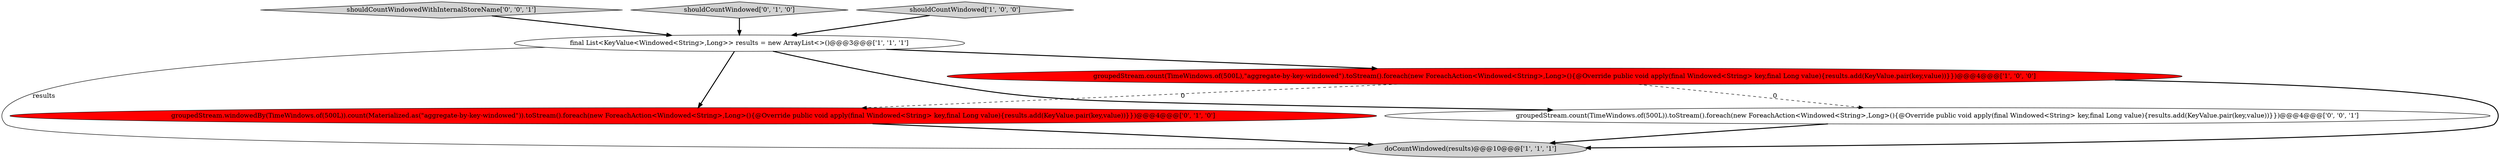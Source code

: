 digraph {
6 [style = filled, label = "shouldCountWindowedWithInternalStoreName['0', '0', '1']", fillcolor = lightgray, shape = diamond image = "AAA0AAABBB3BBB"];
4 [style = filled, label = "shouldCountWindowed['0', '1', '0']", fillcolor = lightgray, shape = diamond image = "AAA0AAABBB2BBB"];
0 [style = filled, label = "final List<KeyValue<Windowed<String>,Long>> results = new ArrayList<>()@@@3@@@['1', '1', '1']", fillcolor = white, shape = ellipse image = "AAA0AAABBB1BBB"];
1 [style = filled, label = "groupedStream.count(TimeWindows.of(500L),\"aggregate-by-key-windowed\").toStream().foreach(new ForeachAction<Windowed<String>,Long>(){@Override public void apply(final Windowed<String> key,final Long value){results.add(KeyValue.pair(key,value))}})@@@4@@@['1', '0', '0']", fillcolor = red, shape = ellipse image = "AAA1AAABBB1BBB"];
5 [style = filled, label = "groupedStream.windowedBy(TimeWindows.of(500L)).count(Materialized.as(\"aggregate-by-key-windowed\")).toStream().foreach(new ForeachAction<Windowed<String>,Long>(){@Override public void apply(final Windowed<String> key,final Long value){results.add(KeyValue.pair(key,value))}})@@@4@@@['0', '1', '0']", fillcolor = red, shape = ellipse image = "AAA1AAABBB2BBB"];
3 [style = filled, label = "doCountWindowed(results)@@@10@@@['1', '1', '1']", fillcolor = lightgray, shape = ellipse image = "AAA0AAABBB1BBB"];
7 [style = filled, label = "groupedStream.count(TimeWindows.of(500L)).toStream().foreach(new ForeachAction<Windowed<String>,Long>(){@Override public void apply(final Windowed<String> key,final Long value){results.add(KeyValue.pair(key,value))}})@@@4@@@['0', '0', '1']", fillcolor = white, shape = ellipse image = "AAA0AAABBB3BBB"];
2 [style = filled, label = "shouldCountWindowed['1', '0', '0']", fillcolor = lightgray, shape = diamond image = "AAA0AAABBB1BBB"];
1->3 [style = bold, label=""];
5->3 [style = bold, label=""];
2->0 [style = bold, label=""];
6->0 [style = bold, label=""];
1->5 [style = dashed, label="0"];
0->3 [style = solid, label="results"];
1->7 [style = dashed, label="0"];
0->1 [style = bold, label=""];
7->3 [style = bold, label=""];
4->0 [style = bold, label=""];
0->5 [style = bold, label=""];
0->7 [style = bold, label=""];
}
